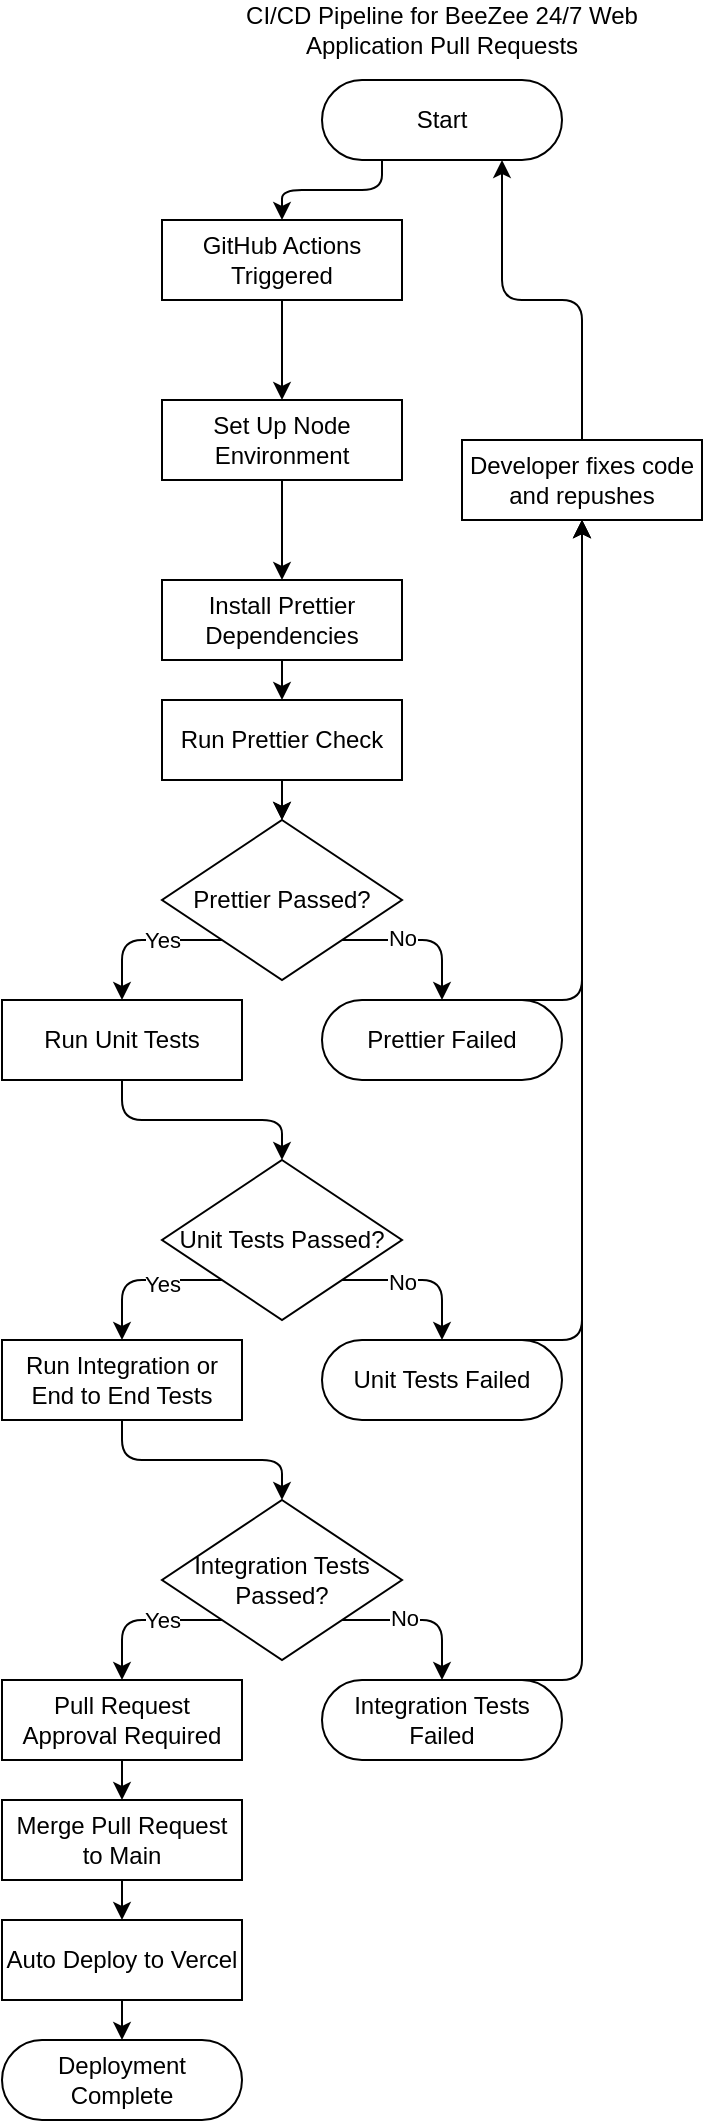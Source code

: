 <mxfile>
    <diagram id="BykEv_djeUsVwdLHezBq" name="Page-1">
        <mxGraphModel dx="1456" dy="2787" grid="1" gridSize="10" guides="1" tooltips="1" connect="1" arrows="1" fold="1" page="1" pageScale="1" pageWidth="850" pageHeight="1100" math="0" shadow="0">
            <root>
                <mxCell id="0"/>
                <mxCell id="1" parent="0"/>
                <mxCell id="5" style="edgeStyle=orthogonalEdgeStyle;html=1;exitX=0.25;exitY=1;exitDx=0;exitDy=0;entryX=0.5;entryY=0;entryDx=0;entryDy=0;" parent="1" source="2" target="3" edge="1">
                    <mxGeometry relative="1" as="geometry"/>
                </mxCell>
                <mxCell id="2" value="Start" style="rounded=1;whiteSpace=wrap;html=1;shadow=0;arcSize=50;fillColor=light-dark(#FFFFFF,#006666);" parent="1" vertex="1">
                    <mxGeometry x="410" y="-2140" width="120" height="40" as="geometry"/>
                </mxCell>
                <mxCell id="17" style="edgeStyle=orthogonalEdgeStyle;html=1;exitX=0.5;exitY=1;exitDx=0;exitDy=0;entryX=0.5;entryY=0;entryDx=0;entryDy=0;" parent="1" source="3" target="7" edge="1">
                    <mxGeometry relative="1" as="geometry">
                        <mxPoint x="390" y="-2010" as="targetPoint"/>
                    </mxGeometry>
                </mxCell>
                <mxCell id="3" value="GitHub Actions Triggered" style="rounded=0;whiteSpace=wrap;html=1;fillColor=light-dark(#FFFFFF,#003366);" parent="1" vertex="1">
                    <mxGeometry x="330" y="-2070" width="120" height="40" as="geometry"/>
                </mxCell>
                <mxCell id="19" style="edgeStyle=orthogonalEdgeStyle;html=1;exitX=0.5;exitY=1;exitDx=0;exitDy=0;entryX=0.5;entryY=0;entryDx=0;entryDy=0;" parent="1" source="7" target="8" edge="1">
                    <mxGeometry relative="1" as="geometry"/>
                </mxCell>
                <mxCell id="7" value="Set Up Node Environment" style="rounded=0;whiteSpace=wrap;html=1;fillColor=light-dark(#FFFFFF,#006600);" parent="1" vertex="1">
                    <mxGeometry x="330" y="-1980" width="120" height="40" as="geometry"/>
                </mxCell>
                <mxCell id="21" style="edgeStyle=orthogonalEdgeStyle;html=1;exitX=0.5;exitY=1;exitDx=0;exitDy=0;entryX=0.5;entryY=0;entryDx=0;entryDy=0;" parent="1" source="8" target="9" edge="1">
                    <mxGeometry relative="1" as="geometry"/>
                </mxCell>
                <mxCell id="8" value="Install Prettier Dependencies" style="rounded=0;whiteSpace=wrap;html=1;fillColor=light-dark(#FFFFFF,#663300);" parent="1" vertex="1">
                    <mxGeometry x="330" y="-1890" width="120" height="40" as="geometry"/>
                </mxCell>
                <mxCell id="20" style="edgeStyle=orthogonalEdgeStyle;html=1;exitX=0.5;exitY=1;exitDx=0;exitDy=0;entryX=0.5;entryY=0;entryDx=0;entryDy=0;" parent="1" source="9" target="10" edge="1">
                    <mxGeometry relative="1" as="geometry"/>
                </mxCell>
                <mxCell id="22" value="" style="edgeStyle=orthogonalEdgeStyle;html=1;exitX=0.5;exitY=1;exitDx=0;exitDy=0;entryX=0.5;entryY=0;entryDx=0;entryDy=0;" parent="1" source="9" target="10" edge="1">
                    <mxGeometry relative="1" as="geometry"/>
                </mxCell>
                <mxCell id="9" value="Run Prettier Check" style="rounded=0;whiteSpace=wrap;html=1;fillColor=light-dark(#FFFFFF,#663300);" parent="1" vertex="1">
                    <mxGeometry x="330" y="-1830" width="120" height="40" as="geometry"/>
                </mxCell>
                <mxCell id="14" style="edgeStyle=orthogonalEdgeStyle;html=1;exitX=0;exitY=1;exitDx=0;exitDy=0;entryX=0.5;entryY=0;entryDx=0;entryDy=0;" parent="1" source="10" target="11" edge="1">
                    <mxGeometry relative="1" as="geometry">
                        <Array as="points">
                            <mxPoint x="310" y="-1710"/>
                        </Array>
                    </mxGeometry>
                </mxCell>
                <mxCell id="39" value="Yes" style="edgeLabel;html=1;align=center;verticalAlign=middle;resizable=0;points=[];" parent="14" vertex="1" connectable="0">
                    <mxGeometry x="-0.101" y="-1" relative="1" as="geometry">
                        <mxPoint x="6" y="1" as="offset"/>
                    </mxGeometry>
                </mxCell>
                <mxCell id="15" style="edgeStyle=orthogonalEdgeStyle;html=1;exitX=1;exitY=1;exitDx=0;exitDy=0;entryX=0.5;entryY=0;entryDx=0;entryDy=0;" parent="1" source="10" target="12" edge="1">
                    <mxGeometry relative="1" as="geometry">
                        <Array as="points">
                            <mxPoint x="470" y="-1710"/>
                        </Array>
                    </mxGeometry>
                </mxCell>
                <mxCell id="40" value="No" style="edgeLabel;html=1;align=center;verticalAlign=middle;resizable=0;points=[];" parent="15" vertex="1" connectable="0">
                    <mxGeometry x="-0.226" y="1" relative="1" as="geometry">
                        <mxPoint x="-1" as="offset"/>
                    </mxGeometry>
                </mxCell>
                <mxCell id="10" value="Prettier Passed?" style="rhombus;whiteSpace=wrap;html=1;fillColor=light-dark(#FFFFFF,#663300);" parent="1" vertex="1">
                    <mxGeometry x="330" y="-1770" width="120" height="80" as="geometry"/>
                </mxCell>
                <mxCell id="24" style="edgeStyle=orthogonalEdgeStyle;html=1;exitX=0.5;exitY=1;exitDx=0;exitDy=0;entryX=0.5;entryY=0;entryDx=0;entryDy=0;" parent="1" source="11" target="28" edge="1">
                    <mxGeometry relative="1" as="geometry">
                        <mxPoint x="310" y="-1440" as="targetPoint"/>
                    </mxGeometry>
                </mxCell>
                <mxCell id="11" value="Run Unit Tests" style="rounded=0;whiteSpace=wrap;html=1;shadow=0;fillColor=light-dark(#FFFFFF,#660066);" parent="1" vertex="1">
                    <mxGeometry x="250" y="-1680" width="120" height="40" as="geometry"/>
                </mxCell>
                <mxCell id="16" style="edgeStyle=orthogonalEdgeStyle;html=1;exitX=0.75;exitY=0;exitDx=0;exitDy=0;entryX=0.5;entryY=1;entryDx=0;entryDy=0;elbow=vertical;" parent="1" source="12" target="54" edge="1">
                    <mxGeometry relative="1" as="geometry">
                        <Array as="points">
                            <mxPoint x="540" y="-1680"/>
                        </Array>
                    </mxGeometry>
                </mxCell>
                <mxCell id="12" value="Prettier Failed" style="rounded=1;whiteSpace=wrap;html=1;arcSize=50;fillColor=light-dark(#FFFFFF,#660000);" parent="1" vertex="1">
                    <mxGeometry x="410" y="-1680" width="120" height="40" as="geometry"/>
                </mxCell>
                <mxCell id="26" style="edgeStyle=orthogonalEdgeStyle;html=1;exitX=0;exitY=1;exitDx=0;exitDy=0;entryX=0.5;entryY=0;entryDx=0;entryDy=0;" parent="1" source="28" target="29" edge="1">
                    <mxGeometry relative="1" as="geometry">
                        <Array as="points">
                            <mxPoint x="310" y="-1540"/>
                        </Array>
                    </mxGeometry>
                </mxCell>
                <mxCell id="41" value="Yes" style="edgeLabel;html=1;align=center;verticalAlign=middle;resizable=0;points=[];" parent="26" vertex="1" connectable="0">
                    <mxGeometry x="0.002" y="2" relative="1" as="geometry">
                        <mxPoint x="10" as="offset"/>
                    </mxGeometry>
                </mxCell>
                <mxCell id="27" style="edgeStyle=orthogonalEdgeStyle;html=1;exitX=1;exitY=1;exitDx=0;exitDy=0;entryX=0.5;entryY=0;entryDx=0;entryDy=0;" parent="1" source="28" target="30" edge="1">
                    <mxGeometry relative="1" as="geometry">
                        <Array as="points">
                            <mxPoint x="470" y="-1540"/>
                        </Array>
                    </mxGeometry>
                </mxCell>
                <mxCell id="42" value="No" style="edgeLabel;html=1;align=center;verticalAlign=middle;resizable=0;points=[];" parent="27" vertex="1" connectable="0">
                    <mxGeometry x="-0.277" y="-1" relative="1" as="geometry">
                        <mxPoint x="1" as="offset"/>
                    </mxGeometry>
                </mxCell>
                <mxCell id="28" value="Unit Tests Passed?" style="rhombus;whiteSpace=wrap;html=1;fillColor=light-dark(#FFFFFF,#660066);" parent="1" vertex="1">
                    <mxGeometry x="330" y="-1600" width="120" height="80" as="geometry"/>
                </mxCell>
                <mxCell id="37" style="edgeStyle=orthogonalEdgeStyle;html=1;exitX=0.5;exitY=1;exitDx=0;exitDy=0;entryX=0.5;entryY=0;entryDx=0;entryDy=0;" parent="1" source="29" target="34" edge="1">
                    <mxGeometry relative="1" as="geometry"/>
                </mxCell>
                <mxCell id="29" value="Run Integration or End to End Tests" style="rounded=0;whiteSpace=wrap;html=1;shadow=0;fillColor=light-dark(#FFFFFF,#000066);" parent="1" vertex="1">
                    <mxGeometry x="250" y="-1510" width="120" height="40" as="geometry"/>
                </mxCell>
                <mxCell id="38" style="edgeStyle=orthogonalEdgeStyle;html=1;exitX=0.75;exitY=0;exitDx=0;exitDy=0;entryX=0.5;entryY=1;entryDx=0;entryDy=0;" parent="1" source="30" target="54" edge="1">
                    <mxGeometry relative="1" as="geometry">
                        <Array as="points">
                            <mxPoint x="540" y="-1510"/>
                        </Array>
                    </mxGeometry>
                </mxCell>
                <mxCell id="30" value="Unit Tests Failed" style="rounded=1;whiteSpace=wrap;html=1;arcSize=50;fillColor=light-dark(#FFFFFF,#660000);" parent="1" vertex="1">
                    <mxGeometry x="410" y="-1510" width="120" height="40" as="geometry"/>
                </mxCell>
                <mxCell id="32" style="edgeStyle=orthogonalEdgeStyle;html=1;exitX=0;exitY=1;exitDx=0;exitDy=0;entryX=0.5;entryY=0;entryDx=0;entryDy=0;" parent="1" source="34" target="35" edge="1">
                    <mxGeometry relative="1" as="geometry">
                        <Array as="points">
                            <mxPoint x="310" y="-1370"/>
                        </Array>
                    </mxGeometry>
                </mxCell>
                <mxCell id="43" value="Yes" style="edgeLabel;html=1;align=center;verticalAlign=middle;resizable=0;points=[];" parent="32" vertex="1" connectable="0">
                    <mxGeometry x="0.106" y="2" relative="1" as="geometry">
                        <mxPoint x="14" y="-2" as="offset"/>
                    </mxGeometry>
                </mxCell>
                <mxCell id="33" style="edgeStyle=orthogonalEdgeStyle;html=1;exitX=1;exitY=1;exitDx=0;exitDy=0;entryX=0.5;entryY=0;entryDx=0;entryDy=0;" parent="1" source="34" target="36" edge="1">
                    <mxGeometry relative="1" as="geometry">
                        <Array as="points">
                            <mxPoint x="470" y="-1370"/>
                        </Array>
                    </mxGeometry>
                </mxCell>
                <mxCell id="46" value="No" style="edgeLabel;html=1;align=center;verticalAlign=middle;resizable=0;points=[];" parent="33" vertex="1" connectable="0">
                    <mxGeometry x="-0.191" y="1" relative="1" as="geometry">
                        <mxPoint x="-2" as="offset"/>
                    </mxGeometry>
                </mxCell>
                <mxCell id="34" value="Integration Tests Passed?" style="rhombus;whiteSpace=wrap;html=1;fillColor=light-dark(#FFFFFF,#000066);" parent="1" vertex="1">
                    <mxGeometry x="330" y="-1430" width="120" height="80" as="geometry"/>
                </mxCell>
                <mxCell id="48" style="edgeStyle=orthogonalEdgeStyle;html=1;exitX=0.5;exitY=1;exitDx=0;exitDy=0;entryX=0.5;entryY=0;entryDx=0;entryDy=0;" parent="1" source="35" target="47" edge="1">
                    <mxGeometry relative="1" as="geometry"/>
                </mxCell>
                <mxCell id="35" value="Pull Request Approval Required" style="rounded=0;whiteSpace=wrap;html=1;shadow=0;fillColor=light-dark(#FFFFFF,#666600);" parent="1" vertex="1">
                    <mxGeometry x="250" y="-1340" width="120" height="40" as="geometry"/>
                </mxCell>
                <mxCell id="53" style="edgeStyle=orthogonalEdgeStyle;html=1;exitX=0.75;exitY=0;exitDx=0;exitDy=0;entryX=0.5;entryY=1;entryDx=0;entryDy=0;" parent="1" source="36" target="54" edge="1">
                    <mxGeometry relative="1" as="geometry">
                        <Array as="points">
                            <mxPoint x="540" y="-1340"/>
                        </Array>
                    </mxGeometry>
                </mxCell>
                <mxCell id="36" value="Integration Tests Failed" style="rounded=1;whiteSpace=wrap;html=1;arcSize=50;fillColor=light-dark(#FFFFFF,#660000);" parent="1" vertex="1">
                    <mxGeometry x="410" y="-1340" width="120" height="40" as="geometry"/>
                </mxCell>
                <mxCell id="50" style="edgeStyle=orthogonalEdgeStyle;html=1;exitX=0.5;exitY=1;exitDx=0;exitDy=0;entryX=0.5;entryY=0;entryDx=0;entryDy=0;" parent="1" source="47" target="49" edge="1">
                    <mxGeometry relative="1" as="geometry"/>
                </mxCell>
                <mxCell id="47" value="Merge Pull Request to Main" style="rounded=0;whiteSpace=wrap;html=1;shadow=0;fillColor=light-dark(#FFFFFF,#006600);" parent="1" vertex="1">
                    <mxGeometry x="250" y="-1280" width="120" height="40" as="geometry"/>
                </mxCell>
                <mxCell id="52" value="" style="edgeStyle=orthogonalEdgeStyle;html=1;exitX=0.5;exitY=1;exitDx=0;exitDy=0;entryX=0.5;entryY=0;entryDx=0;entryDy=0;" parent="1" source="49" target="51" edge="1">
                    <mxGeometry relative="1" as="geometry"/>
                </mxCell>
                <mxCell id="49" value="Auto Deploy to Vercel" style="rounded=0;whiteSpace=wrap;html=1;shadow=0;fillColor=light-dark(#FFFFFF,#4D4D4D);" parent="1" vertex="1">
                    <mxGeometry x="250" y="-1220" width="120" height="40" as="geometry"/>
                </mxCell>
                <mxCell id="51" value="Deployment Complete" style="rounded=1;whiteSpace=wrap;html=1;shadow=0;arcSize=50;fillColor=light-dark(#FFFFFF,#336600);" parent="1" vertex="1">
                    <mxGeometry x="250" y="-1160" width="120" height="40" as="geometry"/>
                </mxCell>
                <mxCell id="55" style="edgeStyle=orthogonalEdgeStyle;html=1;exitX=0.5;exitY=0;exitDx=0;exitDy=0;entryX=0.75;entryY=1;entryDx=0;entryDy=0;" parent="1" source="54" target="2" edge="1">
                    <mxGeometry relative="1" as="geometry"/>
                </mxCell>
                <mxCell id="54" value="Developer fixes code and repushes" style="rounded=0;whiteSpace=wrap;html=1;fillColor=light-dark(#FFFFFF,#660000);" parent="1" vertex="1">
                    <mxGeometry x="480" y="-1960" width="120" height="40" as="geometry"/>
                </mxCell>
                <mxCell id="56" value="CI/CD Pipeline for BeeZee 24/7 Web Application Pull Requests" style="text;html=1;align=center;verticalAlign=middle;whiteSpace=wrap;rounded=0;" parent="1" vertex="1">
                    <mxGeometry x="345" y="-2180" width="250" height="30" as="geometry"/>
                </mxCell>
            </root>
        </mxGraphModel>
    </diagram>
</mxfile>